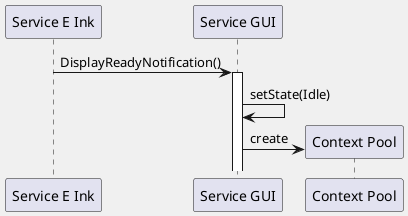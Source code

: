 @startuml
skinparam BackgroundColor F0F0F0
participant "Service E Ink" as eink
participant "Service GUI" as gui
participant "Context Pool" as pool

eink -> gui: DisplayReadyNotification()
activate gui

gui -> gui: setState(Idle)
gui -> pool ** : create

@enduml
